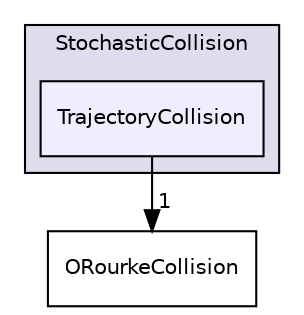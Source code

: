 digraph "src/lagrangian/spray/submodels/StochasticCollision/TrajectoryCollision" {
  bgcolor=transparent;
  compound=true
  node [ fontsize="10", fontname="Helvetica"];
  edge [ labelfontsize="10", labelfontname="Helvetica"];
  subgraph clusterdir_d1a3f71b50ce1a4c501cb9b210d08764 {
    graph [ bgcolor="#ddddee", pencolor="black", label="StochasticCollision" fontname="Helvetica", fontsize="10", URL="dir_d1a3f71b50ce1a4c501cb9b210d08764.html"]
  dir_679becfa148f5c57f15091fdaeb1b946 [shape=box, label="TrajectoryCollision", style="filled", fillcolor="#eeeeff", pencolor="black", URL="dir_679becfa148f5c57f15091fdaeb1b946.html"];
  }
  dir_01a2942dd95d383dccdbc857d1cde848 [shape=box label="ORourkeCollision" URL="dir_01a2942dd95d383dccdbc857d1cde848.html"];
  dir_679becfa148f5c57f15091fdaeb1b946->dir_01a2942dd95d383dccdbc857d1cde848 [headlabel="1", labeldistance=1.5 headhref="dir_001698_001697.html"];
}

